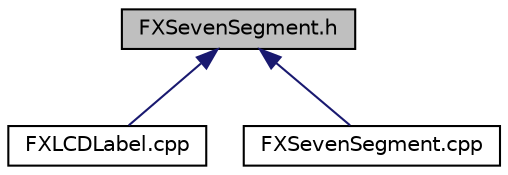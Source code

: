 digraph "FXSevenSegment.h"
{
  edge [fontname="Helvetica",fontsize="10",labelfontname="Helvetica",labelfontsize="10"];
  node [fontname="Helvetica",fontsize="10",shape=record];
  Node3 [label="FXSevenSegment.h",height=0.2,width=0.4,color="black", fillcolor="grey75", style="filled", fontcolor="black"];
  Node3 -> Node4 [dir="back",color="midnightblue",fontsize="10",style="solid",fontname="Helvetica"];
  Node4 [label="FXLCDLabel.cpp",height=0.2,width=0.4,color="black", fillcolor="white", style="filled",URL="$df/d04/_f_x_l_c_d_label_8cpp.html"];
  Node3 -> Node5 [dir="back",color="midnightblue",fontsize="10",style="solid",fontname="Helvetica"];
  Node5 [label="FXSevenSegment.cpp",height=0.2,width=0.4,color="black", fillcolor="white", style="filled",URL="$d9/d32/_f_x_seven_segment_8cpp.html"];
}
